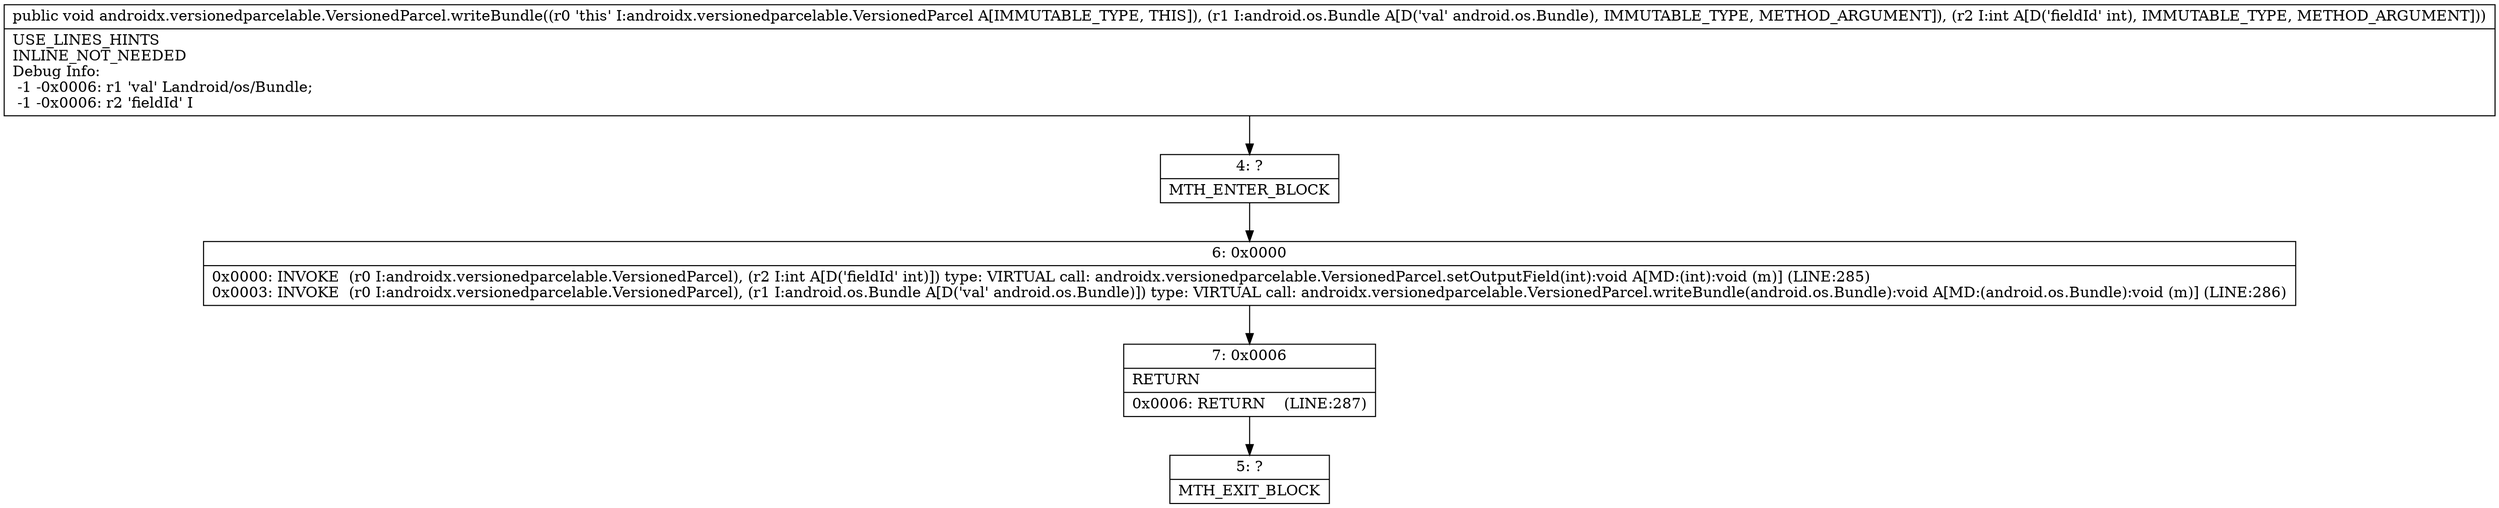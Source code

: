 digraph "CFG forandroidx.versionedparcelable.VersionedParcel.writeBundle(Landroid\/os\/Bundle;I)V" {
Node_4 [shape=record,label="{4\:\ ?|MTH_ENTER_BLOCK\l}"];
Node_6 [shape=record,label="{6\:\ 0x0000|0x0000: INVOKE  (r0 I:androidx.versionedparcelable.VersionedParcel), (r2 I:int A[D('fieldId' int)]) type: VIRTUAL call: androidx.versionedparcelable.VersionedParcel.setOutputField(int):void A[MD:(int):void (m)] (LINE:285)\l0x0003: INVOKE  (r0 I:androidx.versionedparcelable.VersionedParcel), (r1 I:android.os.Bundle A[D('val' android.os.Bundle)]) type: VIRTUAL call: androidx.versionedparcelable.VersionedParcel.writeBundle(android.os.Bundle):void A[MD:(android.os.Bundle):void (m)] (LINE:286)\l}"];
Node_7 [shape=record,label="{7\:\ 0x0006|RETURN\l|0x0006: RETURN    (LINE:287)\l}"];
Node_5 [shape=record,label="{5\:\ ?|MTH_EXIT_BLOCK\l}"];
MethodNode[shape=record,label="{public void androidx.versionedparcelable.VersionedParcel.writeBundle((r0 'this' I:androidx.versionedparcelable.VersionedParcel A[IMMUTABLE_TYPE, THIS]), (r1 I:android.os.Bundle A[D('val' android.os.Bundle), IMMUTABLE_TYPE, METHOD_ARGUMENT]), (r2 I:int A[D('fieldId' int), IMMUTABLE_TYPE, METHOD_ARGUMENT]))  | USE_LINES_HINTS\lINLINE_NOT_NEEDED\lDebug Info:\l  \-1 \-0x0006: r1 'val' Landroid\/os\/Bundle;\l  \-1 \-0x0006: r2 'fieldId' I\l}"];
MethodNode -> Node_4;Node_4 -> Node_6;
Node_6 -> Node_7;
Node_7 -> Node_5;
}

